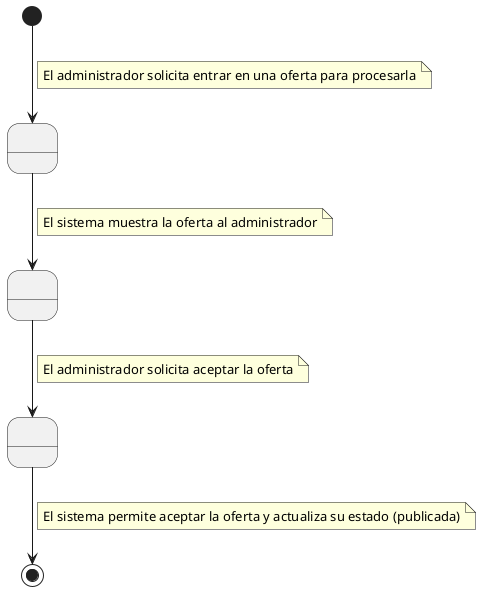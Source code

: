 @startuml
state " " as Estado1
state " " as Estado2
state " " as Estado3

[*] --> Estado1
    note on link
        El administrador solicita entrar en una oferta para procesarla
    end note
Estado1 --> Estado2
    note on link
        El sistema muestra la oferta al administrador
    end note
Estado2 --> Estado3
    note on link
        El administrador solicita aceptar la oferta
    end note
Estado3 --> [*]
    note on link
        El sistema permite aceptar la oferta y actualiza su estado (publicada)
    end note
@enduml